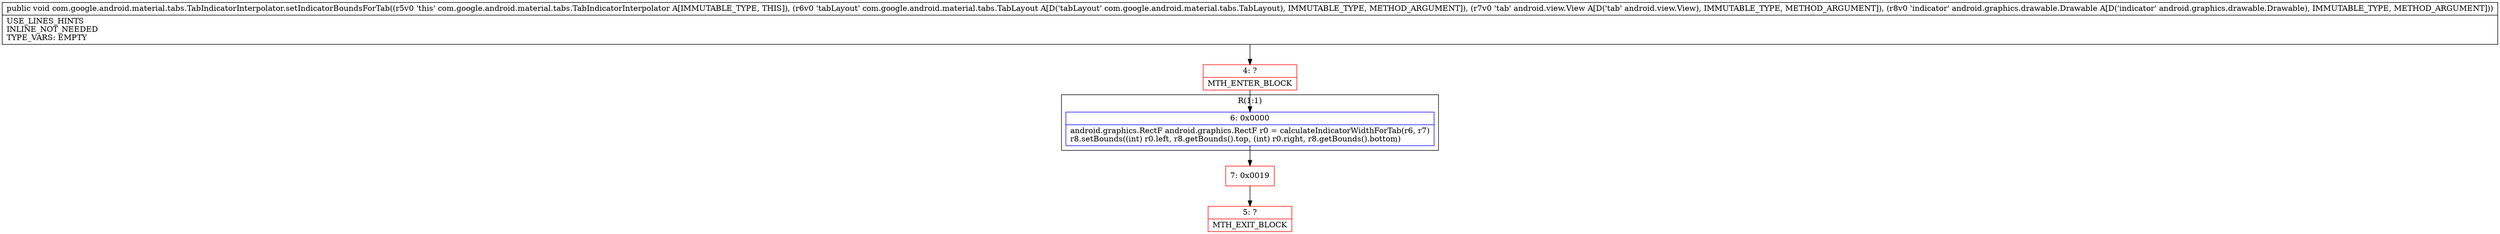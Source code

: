 digraph "CFG forcom.google.android.material.tabs.TabIndicatorInterpolator.setIndicatorBoundsForTab(Lcom\/google\/android\/material\/tabs\/TabLayout;Landroid\/view\/View;Landroid\/graphics\/drawable\/Drawable;)V" {
subgraph cluster_Region_1817189608 {
label = "R(1:1)";
node [shape=record,color=blue];
Node_6 [shape=record,label="{6\:\ 0x0000|android.graphics.RectF android.graphics.RectF r0 = calculateIndicatorWidthForTab(r6, r7)\lr8.setBounds((int) r0.left, r8.getBounds().top, (int) r0.right, r8.getBounds().bottom)\l}"];
}
Node_4 [shape=record,color=red,label="{4\:\ ?|MTH_ENTER_BLOCK\l}"];
Node_7 [shape=record,color=red,label="{7\:\ 0x0019}"];
Node_5 [shape=record,color=red,label="{5\:\ ?|MTH_EXIT_BLOCK\l}"];
MethodNode[shape=record,label="{public void com.google.android.material.tabs.TabIndicatorInterpolator.setIndicatorBoundsForTab((r5v0 'this' com.google.android.material.tabs.TabIndicatorInterpolator A[IMMUTABLE_TYPE, THIS]), (r6v0 'tabLayout' com.google.android.material.tabs.TabLayout A[D('tabLayout' com.google.android.material.tabs.TabLayout), IMMUTABLE_TYPE, METHOD_ARGUMENT]), (r7v0 'tab' android.view.View A[D('tab' android.view.View), IMMUTABLE_TYPE, METHOD_ARGUMENT]), (r8v0 'indicator' android.graphics.drawable.Drawable A[D('indicator' android.graphics.drawable.Drawable), IMMUTABLE_TYPE, METHOD_ARGUMENT]))  | USE_LINES_HINTS\lINLINE_NOT_NEEDED\lTYPE_VARS: EMPTY\l}"];
MethodNode -> Node_4;Node_6 -> Node_7;
Node_4 -> Node_6;
Node_7 -> Node_5;
}

